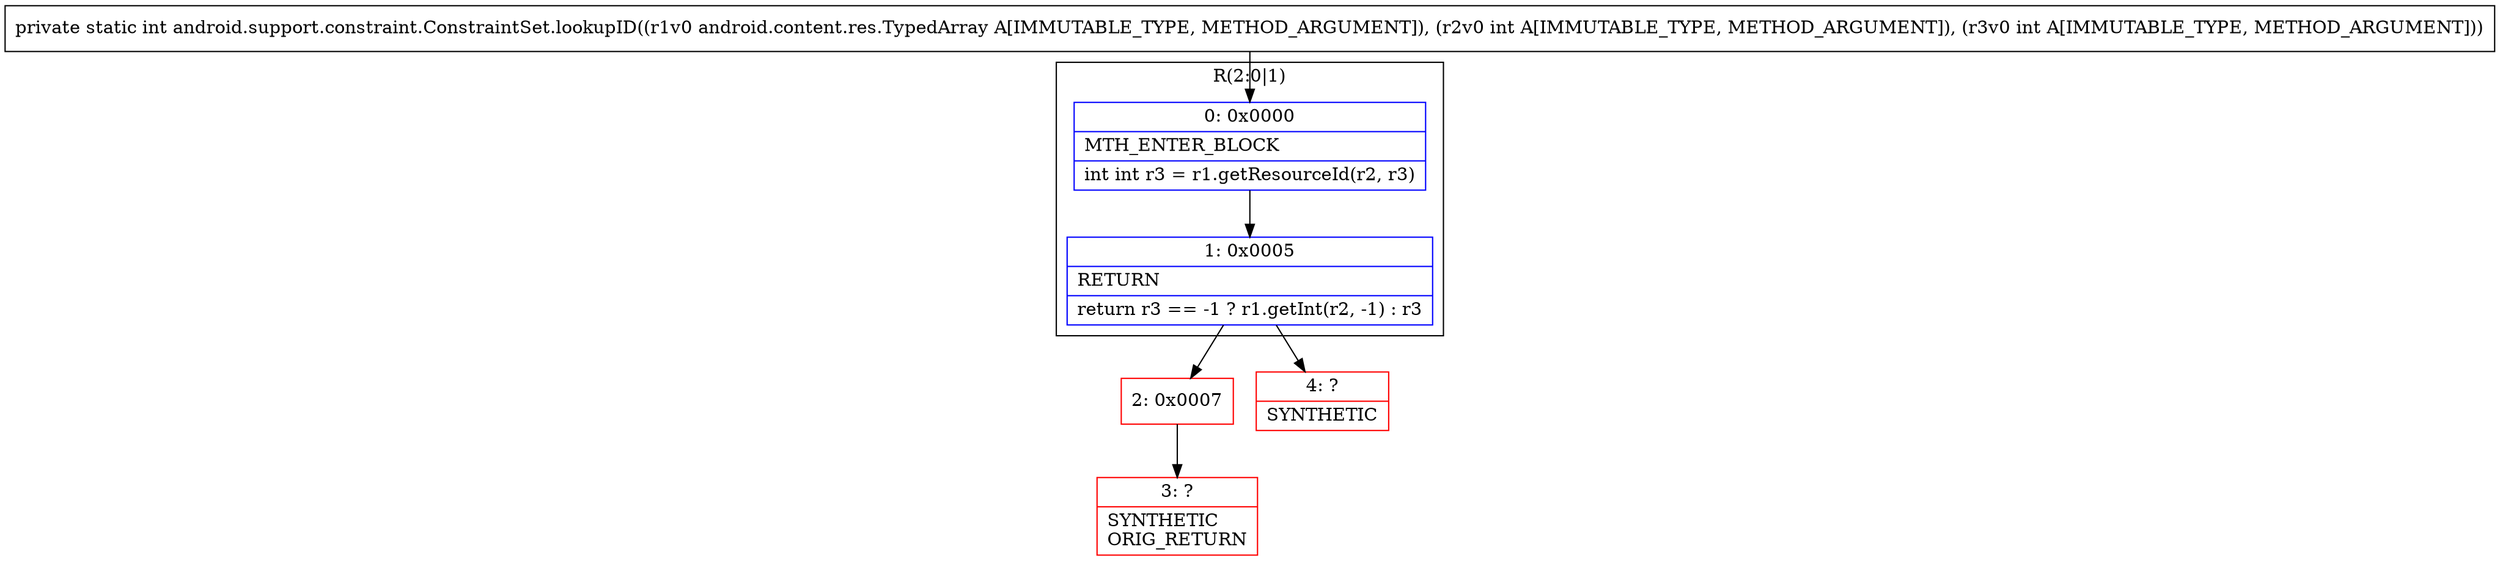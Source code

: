 digraph "CFG forandroid.support.constraint.ConstraintSet.lookupID(Landroid\/content\/res\/TypedArray;II)I" {
subgraph cluster_Region_527718502 {
label = "R(2:0|1)";
node [shape=record,color=blue];
Node_0 [shape=record,label="{0\:\ 0x0000|MTH_ENTER_BLOCK\l|int int r3 = r1.getResourceId(r2, r3)\l}"];
Node_1 [shape=record,label="{1\:\ 0x0005|RETURN\l|return r3 == \-1 ? r1.getInt(r2, \-1) : r3\l}"];
}
Node_2 [shape=record,color=red,label="{2\:\ 0x0007}"];
Node_3 [shape=record,color=red,label="{3\:\ ?|SYNTHETIC\lORIG_RETURN\l}"];
Node_4 [shape=record,color=red,label="{4\:\ ?|SYNTHETIC\l}"];
MethodNode[shape=record,label="{private static int android.support.constraint.ConstraintSet.lookupID((r1v0 android.content.res.TypedArray A[IMMUTABLE_TYPE, METHOD_ARGUMENT]), (r2v0 int A[IMMUTABLE_TYPE, METHOD_ARGUMENT]), (r3v0 int A[IMMUTABLE_TYPE, METHOD_ARGUMENT])) }"];
MethodNode -> Node_0;
Node_0 -> Node_1;
Node_1 -> Node_2;
Node_1 -> Node_4;
Node_2 -> Node_3;
}

